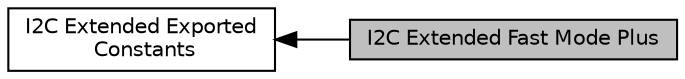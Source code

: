 digraph "I2C Extended Fast Mode Plus"
{
  edge [fontname="Helvetica",fontsize="10",labelfontname="Helvetica",labelfontsize="10"];
  node [fontname="Helvetica",fontsize="10",shape=box];
  rankdir=LR;
  Node2 [label="I2C Extended Exported\l Constants",height=0.2,width=0.4,color="black", fillcolor="white", style="filled",URL="$group___i2_c_ex___exported___constants.html",tooltip=" "];
  Node1 [label="I2C Extended Fast Mode Plus",height=0.2,width=0.4,color="black", fillcolor="grey75", style="filled", fontcolor="black",tooltip=" "];
  Node2->Node1 [shape=plaintext, dir="back", style="solid"];
}
